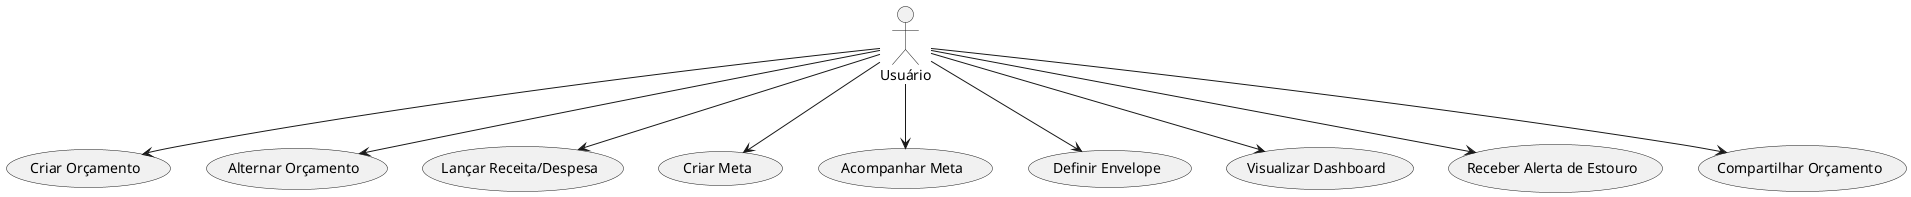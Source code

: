 @startuml
' Diagrama de Casos de Uso – MVP OrçaSonhos

actor "Usuário" as User

usecase "Criar Orçamento" as UC1
usecase "Alternar Orçamento" as UC2
usecase "Lançar Receita/Despesa" as UC3
usecase "Criar Meta" as UC4
usecase "Acompanhar Meta" as UC5
usecase "Definir Envelope" as UC6
usecase "Visualizar Dashboard" as UC7
usecase "Receber Alerta de Estouro" as UC8
usecase "Compartilhar Orçamento" as UC9

User --> UC1
User --> UC2
User --> UC3
User --> UC4
User --> UC5
User --> UC6
User --> UC7
User --> UC8
User --> UC9

@enduml 